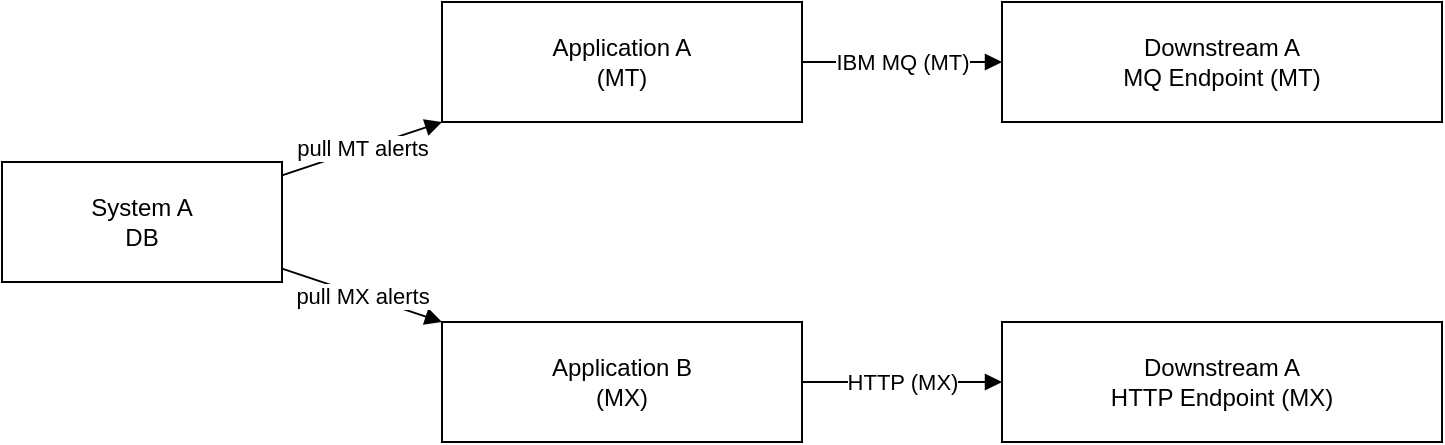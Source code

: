 <mxfile version="24.7.0">
  <diagram id="before" name="Before">
    <mxGraphModel dx="1200" dy="800" grid="1" gridSize="10" guides="1" tooltips="1" connect="1" arrows="1" fold="1" page="1" pageScale="1" pageWidth="1100" pageHeight="850" math="0" shadow="0">
      <root>
        <mxCell id="0"/>
        <mxCell id="1" parent="0"/>

        <mxCell id="db" value="System A&#10;DB" style="shape=rectangle;whiteSpace=wrap;html=1;rounded=0;" vertex="1" parent="1">
          <mxGeometry x="40" y="200" width="140" height="60" as="geometry"/>
        </mxCell>

        <mxCell id="appA" value="Application A&#10;(MT)" style="shape=rectangle;whiteSpace=wrap;html=1;" vertex="1" parent="1">
          <mxGeometry x="260" y="120" width="180" height="60" as="geometry"/>
        </mxCell>

        <mxCell id="appB" value="Application B&#10;(MX)" style="shape=rectangle;whiteSpace=wrap;html=1;" vertex="1" parent="1">
          <mxGeometry x="260" y="280" width="180" height="60" as="geometry"/>
        </mxCell>

        <mxCell id="mq" value="Downstream A&#10;MQ Endpoint (MT)" style="shape=rectangle;whiteSpace=wrap;html=1;" vertex="1" parent="1">
          <mxGeometry x="540" y="120" width="220" height="60" as="geometry"/>
        </mxCell>

        <mxCell id="http" value="Downstream A&#10;HTTP Endpoint (MX)" style="shape=rectangle;whiteSpace=wrap;html=1;" vertex="1" parent="1">
          <mxGeometry x="540" y="280" width="220" height="60" as="geometry"/>
        </mxCell>

        <mxCell id="e1" value="pull MT alerts" style="endArrow=block;html=1;rounded=0;" edge="1" parent="1" source="db" target="appA">
          <mxGeometry relative="1" as="geometry">
            <mxPoint x="0" y="0" as="offset"/>
          </mxGeometry>
        </mxCell>

        <mxCell id="e2" value="pull MX alerts" style="endArrow=block;html=1;rounded=0;" edge="1" parent="1" source="db" target="appB">
          <mxGeometry relative="1" as="geometry"/>
        </mxCell>

        <mxCell id="e3" value="IBM MQ (MT)" style="endArrow=block;html=1;rounded=0;" edge="1" parent="1" source="appA" target="mq">
          <mxGeometry relative="1" as="geometry"/>
        </mxCell>

        <mxCell id="e4" value="HTTP (MX)" style="endArrow=block;html=1;rounded=0;" edge="1" parent="1" source="appB" target="http">
          <mxGeometry relative="1" as="geometry"/>
        </mxCell>
      </root>
    </mxGraphModel>
  </diagram>
</mxfile>

